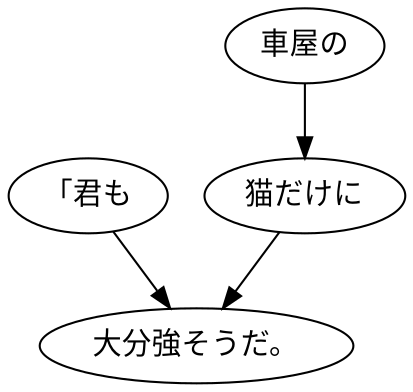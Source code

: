 digraph graph221 {
	node0 [label="「君も"];
	node1 [label="車屋の"];
	node2 [label="猫だけに"];
	node3 [label="大分強そうだ。"];
	node0 -> node3;
	node1 -> node2;
	node2 -> node3;
}
